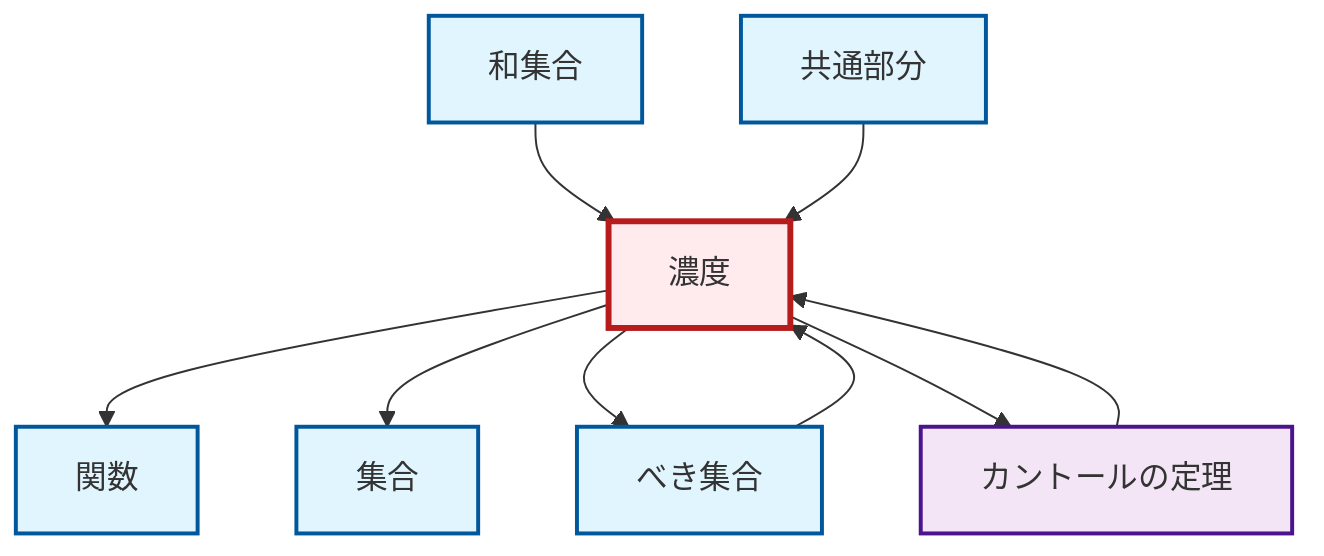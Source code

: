 graph TD
    classDef definition fill:#e1f5fe,stroke:#01579b,stroke-width:2px
    classDef theorem fill:#f3e5f5,stroke:#4a148c,stroke-width:2px
    classDef axiom fill:#fff3e0,stroke:#e65100,stroke-width:2px
    classDef example fill:#e8f5e9,stroke:#1b5e20,stroke-width:2px
    classDef current fill:#ffebee,stroke:#b71c1c,stroke-width:3px
    def-union["和集合"]:::definition
    def-function["関数"]:::definition
    def-power-set["べき集合"]:::definition
    def-cardinality["濃度"]:::definition
    thm-cantor["カントールの定理"]:::theorem
    def-intersection["共通部分"]:::definition
    def-set["集合"]:::definition
    def-union --> def-cardinality
    def-cardinality --> def-function
    def-cardinality --> def-set
    def-power-set --> def-cardinality
    def-cardinality --> def-power-set
    def-intersection --> def-cardinality
    thm-cantor --> def-cardinality
    def-cardinality --> thm-cantor
    class def-cardinality current